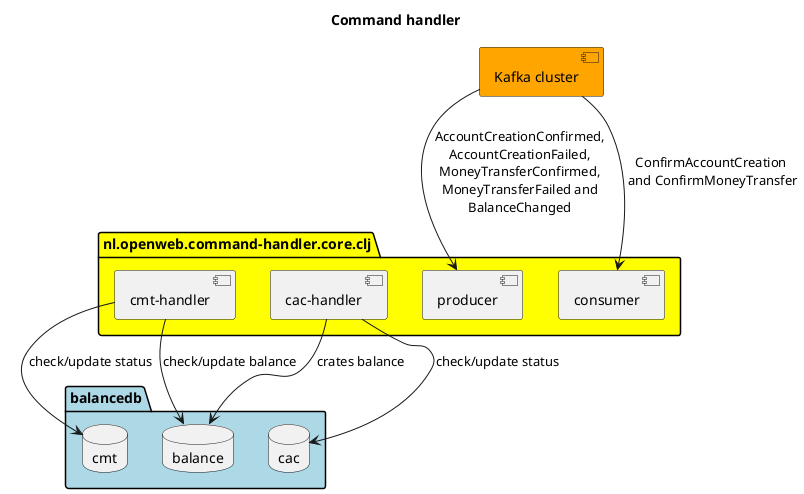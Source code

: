 @startuml

title Command handler

package "nl.openweb.command-handler.core.clj" #Yellow {
    component consumer as c
    component producer as p
    component "cmt-handler" as mth
    component "cac-handler" as ach
}
package balancedb #LightBlue{
    database balance
    database cac
    database cmt
}
[Kafka cluster] as kc #Orange

mth --> cmt :check/update status
ach --> cac :check/update status
mth --> balance :check/update balance
ach --> balance :crates balance
kc --> p :AccountCreationConfirmed,\nAccountCreationFailed,\nMoneyTransferConfirmed,\nMoneyTransferFailed and\nBalanceChanged
c <-- kc :ConfirmAccountCreation\n and ConfirmMoneyTransfer

@enduml